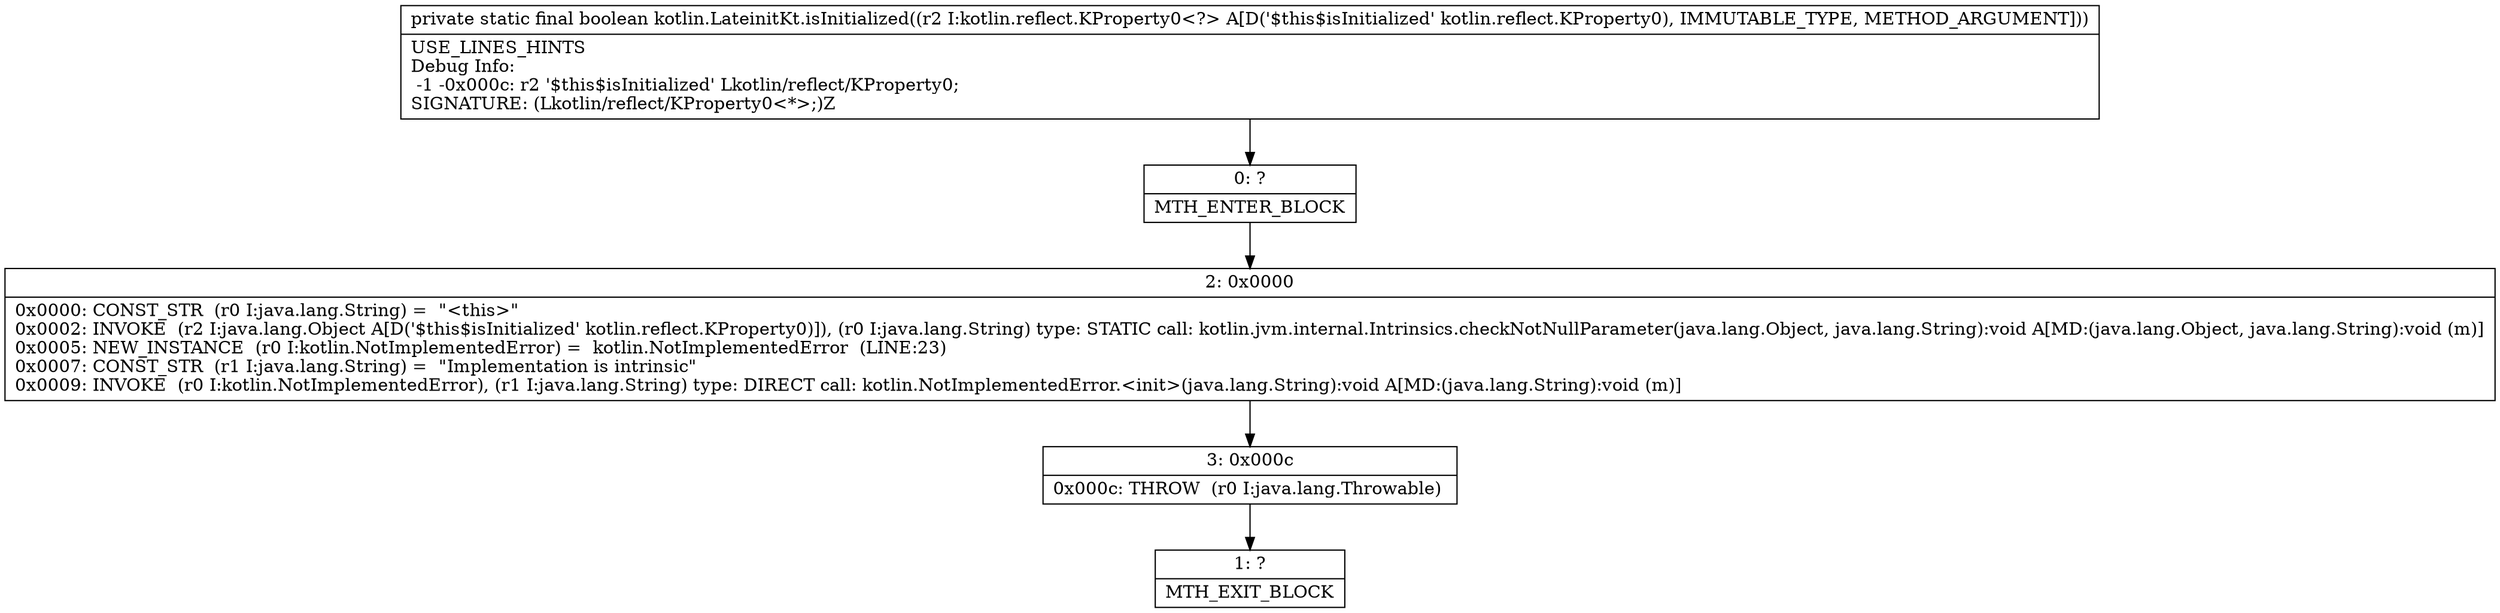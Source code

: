 digraph "CFG forkotlin.LateinitKt.isInitialized(Lkotlin\/reflect\/KProperty0;)Z" {
Node_0 [shape=record,label="{0\:\ ?|MTH_ENTER_BLOCK\l}"];
Node_2 [shape=record,label="{2\:\ 0x0000|0x0000: CONST_STR  (r0 I:java.lang.String) =  \"\<this\>\" \l0x0002: INVOKE  (r2 I:java.lang.Object A[D('$this$isInitialized' kotlin.reflect.KProperty0)]), (r0 I:java.lang.String) type: STATIC call: kotlin.jvm.internal.Intrinsics.checkNotNullParameter(java.lang.Object, java.lang.String):void A[MD:(java.lang.Object, java.lang.String):void (m)]\l0x0005: NEW_INSTANCE  (r0 I:kotlin.NotImplementedError) =  kotlin.NotImplementedError  (LINE:23)\l0x0007: CONST_STR  (r1 I:java.lang.String) =  \"Implementation is intrinsic\" \l0x0009: INVOKE  (r0 I:kotlin.NotImplementedError), (r1 I:java.lang.String) type: DIRECT call: kotlin.NotImplementedError.\<init\>(java.lang.String):void A[MD:(java.lang.String):void (m)]\l}"];
Node_3 [shape=record,label="{3\:\ 0x000c|0x000c: THROW  (r0 I:java.lang.Throwable) \l}"];
Node_1 [shape=record,label="{1\:\ ?|MTH_EXIT_BLOCK\l}"];
MethodNode[shape=record,label="{private static final boolean kotlin.LateinitKt.isInitialized((r2 I:kotlin.reflect.KProperty0\<?\> A[D('$this$isInitialized' kotlin.reflect.KProperty0), IMMUTABLE_TYPE, METHOD_ARGUMENT]))  | USE_LINES_HINTS\lDebug Info:\l  \-1 \-0x000c: r2 '$this$isInitialized' Lkotlin\/reflect\/KProperty0;\lSIGNATURE: (Lkotlin\/reflect\/KProperty0\<*\>;)Z\l}"];
MethodNode -> Node_0;Node_0 -> Node_2;
Node_2 -> Node_3;
Node_3 -> Node_1;
}

